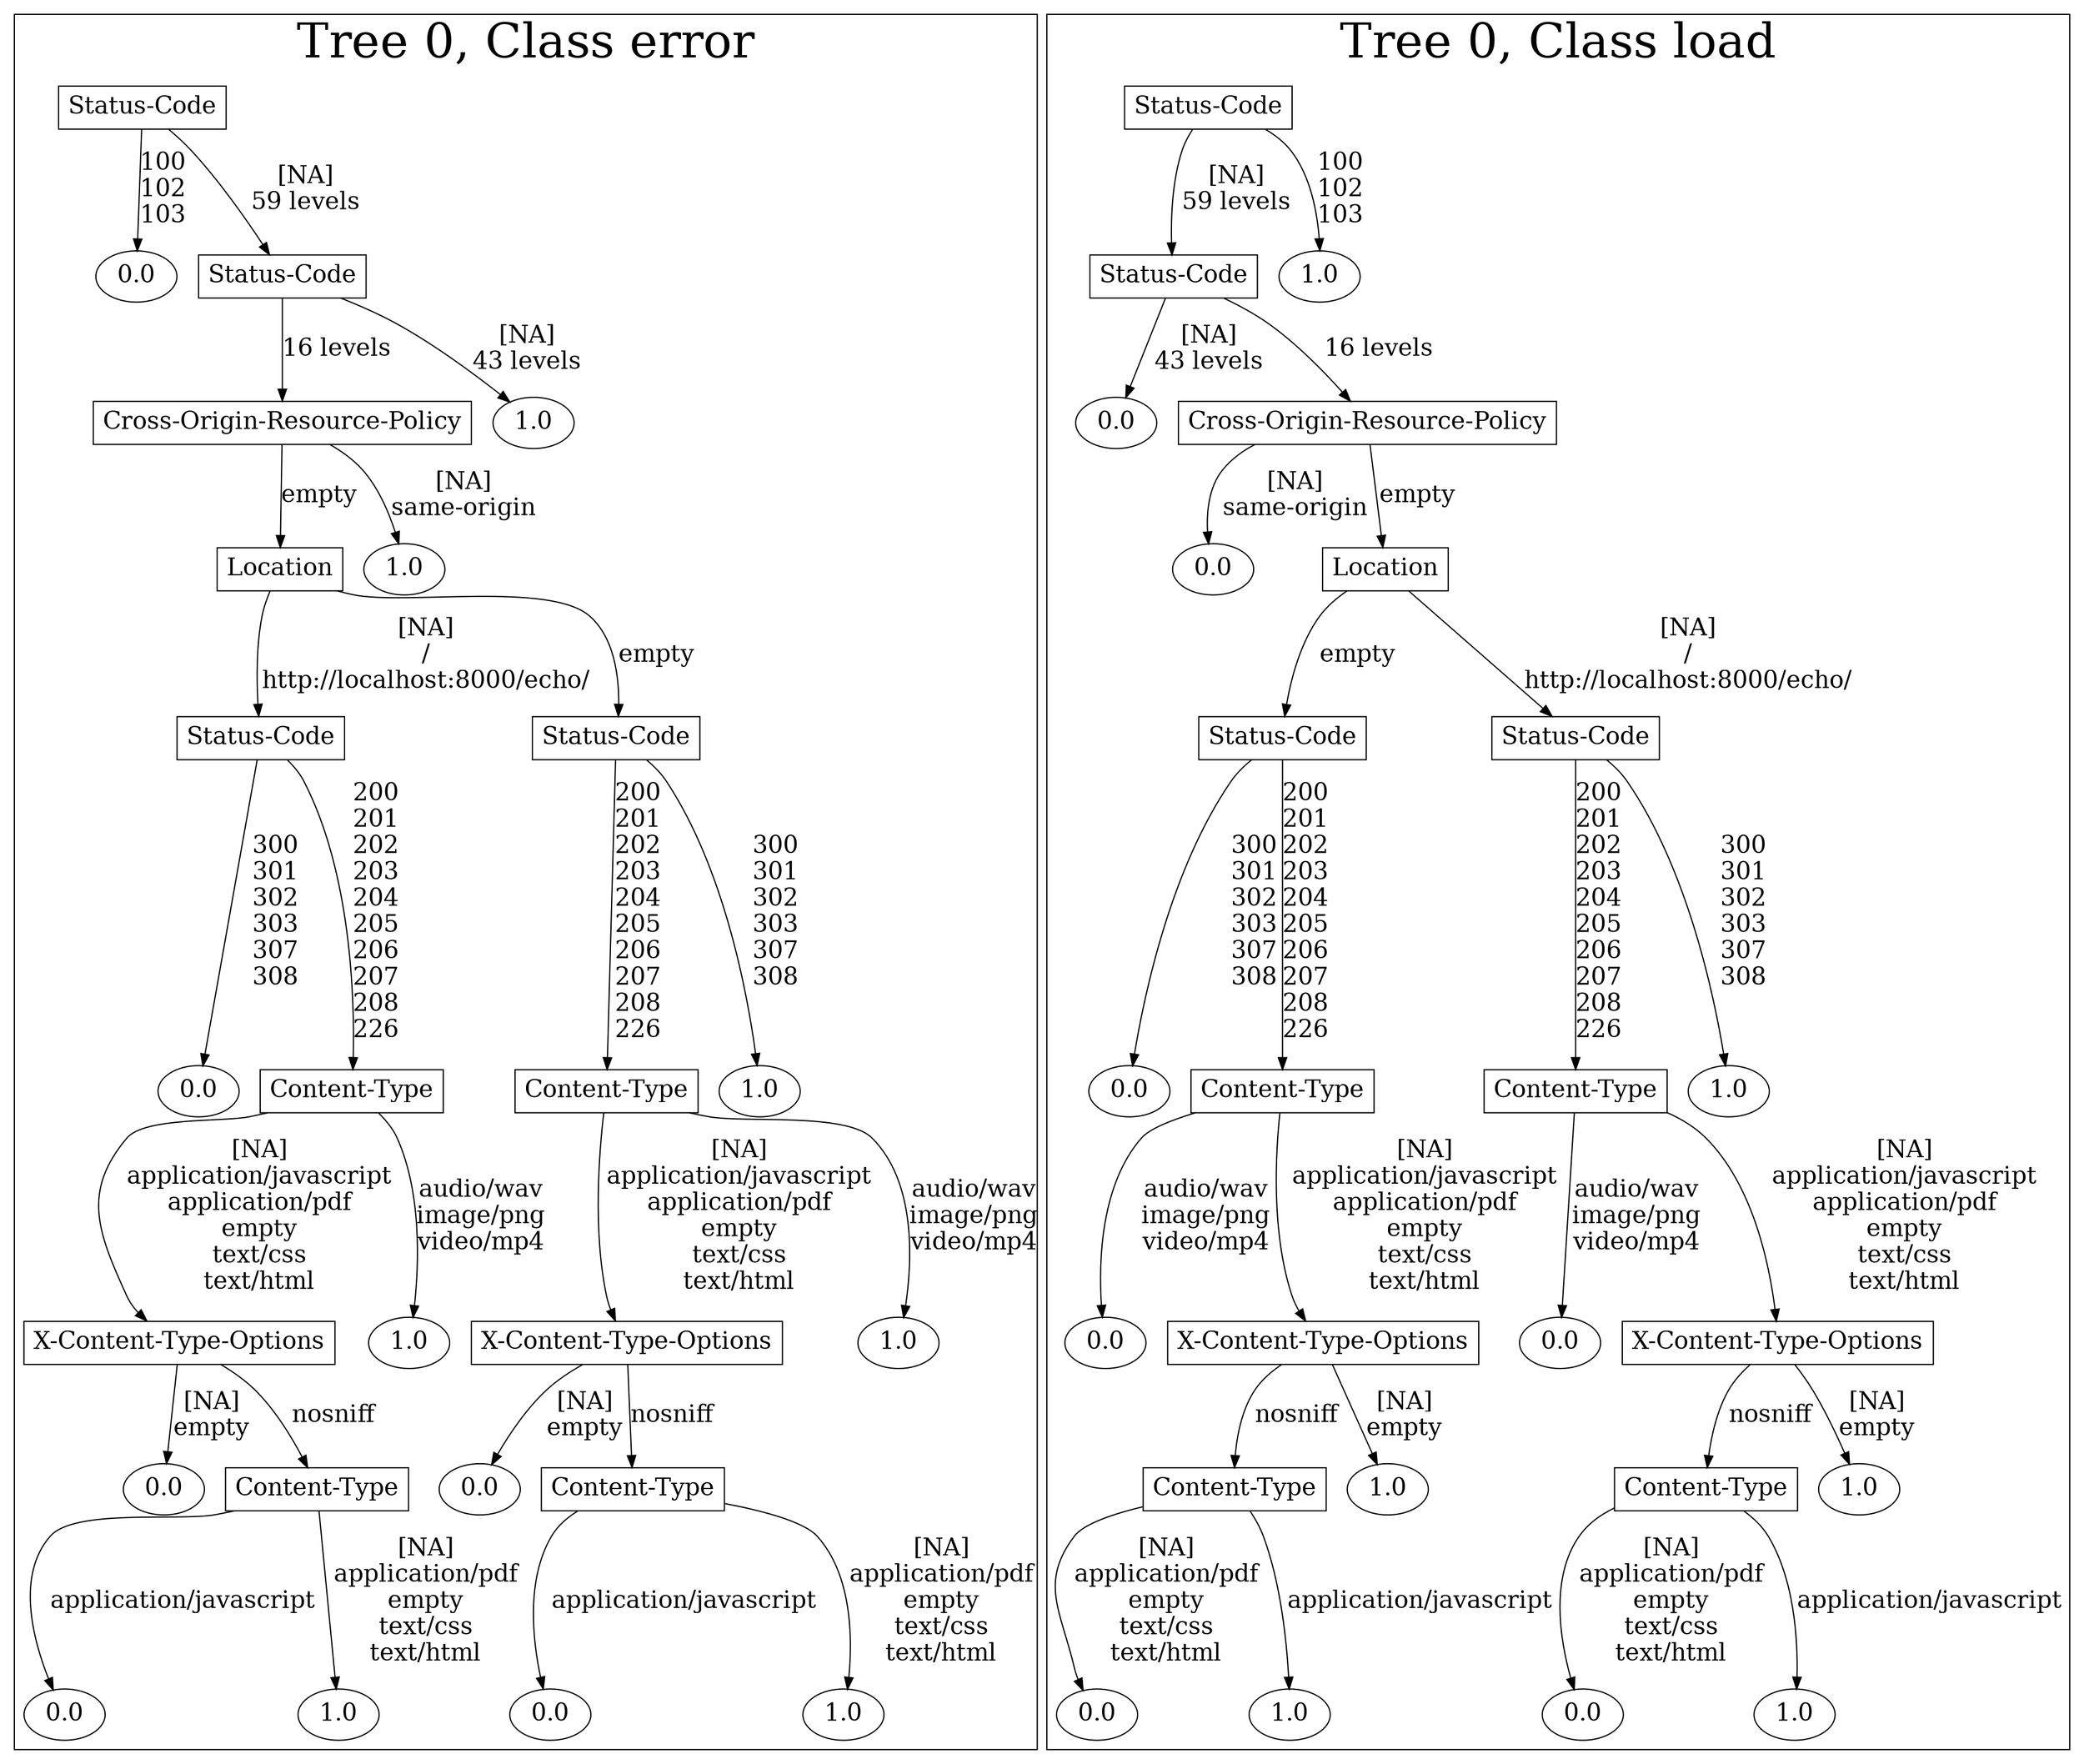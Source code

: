 /*
Generated by:
    http://https://github.com/h2oai/h2o-3/tree/master/h2o-genmodel/src/main/java/hex/genmodel/tools/PrintMojo.java
*/

/*
On a mac:

$ brew install graphviz
$ dot -Tpng file.gv -o file.png
$ open file.png
*/

digraph G {

subgraph cluster_0 {
/* Nodes */

/* Level 0 */
{
"SG_0_Node_0" [shape=box, fontsize=20, label="Status-Code"]
}

/* Level 1 */
{
"SG_0_Node_12" [fontsize=20, label="0.0"]
"SG_0_Node_1" [shape=box, fontsize=20, label="Status-Code"]
}

/* Level 2 */
{
"SG_0_Node_2" [shape=box, fontsize=20, label="Cross-Origin-Resource-Policy"]
"SG_0_Node_13" [fontsize=20, label="1.0"]
}

/* Level 3 */
{
"SG_0_Node_3" [shape=box, fontsize=20, label="Location"]
"SG_0_Node_14" [fontsize=20, label="1.0"]
}

/* Level 4 */
{
"SG_0_Node_4" [shape=box, fontsize=20, label="Status-Code"]
"SG_0_Node_5" [shape=box, fontsize=20, label="Status-Code"]
}

/* Level 5 */
{
"SG_0_Node_15" [fontsize=20, label="0.0"]
"SG_0_Node_6" [shape=box, fontsize=20, label="Content-Type"]
"SG_0_Node_7" [shape=box, fontsize=20, label="Content-Type"]
"SG_0_Node_16" [fontsize=20, label="1.0"]
}

/* Level 6 */
{
"SG_0_Node_8" [shape=box, fontsize=20, label="X-Content-Type-Options"]
"SG_0_Node_17" [fontsize=20, label="1.0"]
"SG_0_Node_9" [shape=box, fontsize=20, label="X-Content-Type-Options"]
"SG_0_Node_18" [fontsize=20, label="1.0"]
}

/* Level 7 */
{
"SG_0_Node_19" [fontsize=20, label="0.0"]
"SG_0_Node_10" [shape=box, fontsize=20, label="Content-Type"]
"SG_0_Node_20" [fontsize=20, label="0.0"]
"SG_0_Node_11" [shape=box, fontsize=20, label="Content-Type"]
}

/* Level 8 */
{
"SG_0_Node_21" [fontsize=20, label="0.0"]
"SG_0_Node_22" [fontsize=20, label="1.0"]
"SG_0_Node_23" [fontsize=20, label="0.0"]
"SG_0_Node_24" [fontsize=20, label="1.0"]
}

/* Edges */
"SG_0_Node_0" -> "SG_0_Node_12" [fontsize=20, label="100
102
103
"]
"SG_0_Node_0" -> "SG_0_Node_1" [fontsize=20, label="[NA]
59 levels
"]
"SG_0_Node_1" -> "SG_0_Node_2" [fontsize=20, label="16 levels
"]
"SG_0_Node_1" -> "SG_0_Node_13" [fontsize=20, label="[NA]
43 levels
"]
"SG_0_Node_2" -> "SG_0_Node_3" [fontsize=20, label="empty
"]
"SG_0_Node_2" -> "SG_0_Node_14" [fontsize=20, label="[NA]
same-origin
"]
"SG_0_Node_3" -> "SG_0_Node_4" [fontsize=20, label="[NA]
/
http://localhost:8000/echo/
"]
"SG_0_Node_3" -> "SG_0_Node_5" [fontsize=20, label="empty
"]
"SG_0_Node_5" -> "SG_0_Node_7" [fontsize=20, label="200
201
202
203
204
205
206
207
208
226
"]
"SG_0_Node_5" -> "SG_0_Node_16" [fontsize=20, label="300
301
302
303
307
308
"]
"SG_0_Node_7" -> "SG_0_Node_9" [fontsize=20, label="[NA]
application/javascript
application/pdf
empty
text/css
text/html
"]
"SG_0_Node_7" -> "SG_0_Node_18" [fontsize=20, label="audio/wav
image/png
video/mp4
"]
"SG_0_Node_9" -> "SG_0_Node_20" [fontsize=20, label="[NA]
empty
"]
"SG_0_Node_9" -> "SG_0_Node_11" [fontsize=20, label="nosniff
"]
"SG_0_Node_11" -> "SG_0_Node_23" [fontsize=20, label="application/javascript
"]
"SG_0_Node_11" -> "SG_0_Node_24" [fontsize=20, label="[NA]
application/pdf
empty
text/css
text/html
"]
"SG_0_Node_4" -> "SG_0_Node_15" [fontsize=20, label="300
301
302
303
307
308
"]
"SG_0_Node_4" -> "SG_0_Node_6" [fontsize=20, label="200
201
202
203
204
205
206
207
208
226
"]
"SG_0_Node_6" -> "SG_0_Node_8" [fontsize=20, label="[NA]
application/javascript
application/pdf
empty
text/css
text/html
"]
"SG_0_Node_6" -> "SG_0_Node_17" [fontsize=20, label="audio/wav
image/png
video/mp4
"]
"SG_0_Node_8" -> "SG_0_Node_19" [fontsize=20, label="[NA]
empty
"]
"SG_0_Node_8" -> "SG_0_Node_10" [fontsize=20, label="nosniff
"]
"SG_0_Node_10" -> "SG_0_Node_21" [fontsize=20, label="application/javascript
"]
"SG_0_Node_10" -> "SG_0_Node_22" [fontsize=20, label="[NA]
application/pdf
empty
text/css
text/html
"]

fontsize=40
label="Tree 0, Class error"
}

subgraph cluster_1 {
/* Nodes */

/* Level 0 */
{
"SG_1_Node_0" [shape=box, fontsize=20, label="Status-Code"]
}

/* Level 1 */
{
"SG_1_Node_1" [shape=box, fontsize=20, label="Status-Code"]
"SG_1_Node_12" [fontsize=20, label="1.0"]
}

/* Level 2 */
{
"SG_1_Node_13" [fontsize=20, label="0.0"]
"SG_1_Node_2" [shape=box, fontsize=20, label="Cross-Origin-Resource-Policy"]
}

/* Level 3 */
{
"SG_1_Node_14" [fontsize=20, label="0.0"]
"SG_1_Node_3" [shape=box, fontsize=20, label="Location"]
}

/* Level 4 */
{
"SG_1_Node_4" [shape=box, fontsize=20, label="Status-Code"]
"SG_1_Node_5" [shape=box, fontsize=20, label="Status-Code"]
}

/* Level 5 */
{
"SG_1_Node_15" [fontsize=20, label="0.0"]
"SG_1_Node_6" [shape=box, fontsize=20, label="Content-Type"]
"SG_1_Node_7" [shape=box, fontsize=20, label="Content-Type"]
"SG_1_Node_16" [fontsize=20, label="1.0"]
}

/* Level 6 */
{
"SG_1_Node_17" [fontsize=20, label="0.0"]
"SG_1_Node_8" [shape=box, fontsize=20, label="X-Content-Type-Options"]
"SG_1_Node_18" [fontsize=20, label="0.0"]
"SG_1_Node_9" [shape=box, fontsize=20, label="X-Content-Type-Options"]
}

/* Level 7 */
{
"SG_1_Node_10" [shape=box, fontsize=20, label="Content-Type"]
"SG_1_Node_19" [fontsize=20, label="1.0"]
"SG_1_Node_11" [shape=box, fontsize=20, label="Content-Type"]
"SG_1_Node_20" [fontsize=20, label="1.0"]
}

/* Level 8 */
{
"SG_1_Node_21" [fontsize=20, label="0.0"]
"SG_1_Node_22" [fontsize=20, label="1.0"]
"SG_1_Node_23" [fontsize=20, label="0.0"]
"SG_1_Node_24" [fontsize=20, label="1.0"]
}

/* Edges */
"SG_1_Node_0" -> "SG_1_Node_1" [fontsize=20, label="[NA]
59 levels
"]
"SG_1_Node_0" -> "SG_1_Node_12" [fontsize=20, label="100
102
103
"]
"SG_1_Node_1" -> "SG_1_Node_13" [fontsize=20, label="[NA]
43 levels
"]
"SG_1_Node_1" -> "SG_1_Node_2" [fontsize=20, label="16 levels
"]
"SG_1_Node_2" -> "SG_1_Node_14" [fontsize=20, label="[NA]
same-origin
"]
"SG_1_Node_2" -> "SG_1_Node_3" [fontsize=20, label="empty
"]
"SG_1_Node_3" -> "SG_1_Node_4" [fontsize=20, label="empty
"]
"SG_1_Node_3" -> "SG_1_Node_5" [fontsize=20, label="[NA]
/
http://localhost:8000/echo/
"]
"SG_1_Node_5" -> "SG_1_Node_7" [fontsize=20, label="200
201
202
203
204
205
206
207
208
226
"]
"SG_1_Node_5" -> "SG_1_Node_16" [fontsize=20, label="300
301
302
303
307
308
"]
"SG_1_Node_7" -> "SG_1_Node_18" [fontsize=20, label="audio/wav
image/png
video/mp4
"]
"SG_1_Node_7" -> "SG_1_Node_9" [fontsize=20, label="[NA]
application/javascript
application/pdf
empty
text/css
text/html
"]
"SG_1_Node_9" -> "SG_1_Node_11" [fontsize=20, label="nosniff
"]
"SG_1_Node_9" -> "SG_1_Node_20" [fontsize=20, label="[NA]
empty
"]
"SG_1_Node_11" -> "SG_1_Node_23" [fontsize=20, label="[NA]
application/pdf
empty
text/css
text/html
"]
"SG_1_Node_11" -> "SG_1_Node_24" [fontsize=20, label="application/javascript
"]
"SG_1_Node_4" -> "SG_1_Node_15" [fontsize=20, label="300
301
302
303
307
308
"]
"SG_1_Node_4" -> "SG_1_Node_6" [fontsize=20, label="200
201
202
203
204
205
206
207
208
226
"]
"SG_1_Node_6" -> "SG_1_Node_17" [fontsize=20, label="audio/wav
image/png
video/mp4
"]
"SG_1_Node_6" -> "SG_1_Node_8" [fontsize=20, label="[NA]
application/javascript
application/pdf
empty
text/css
text/html
"]
"SG_1_Node_8" -> "SG_1_Node_10" [fontsize=20, label="nosniff
"]
"SG_1_Node_8" -> "SG_1_Node_19" [fontsize=20, label="[NA]
empty
"]
"SG_1_Node_10" -> "SG_1_Node_21" [fontsize=20, label="[NA]
application/pdf
empty
text/css
text/html
"]
"SG_1_Node_10" -> "SG_1_Node_22" [fontsize=20, label="application/javascript
"]

fontsize=40
label="Tree 0, Class load"
}

}

